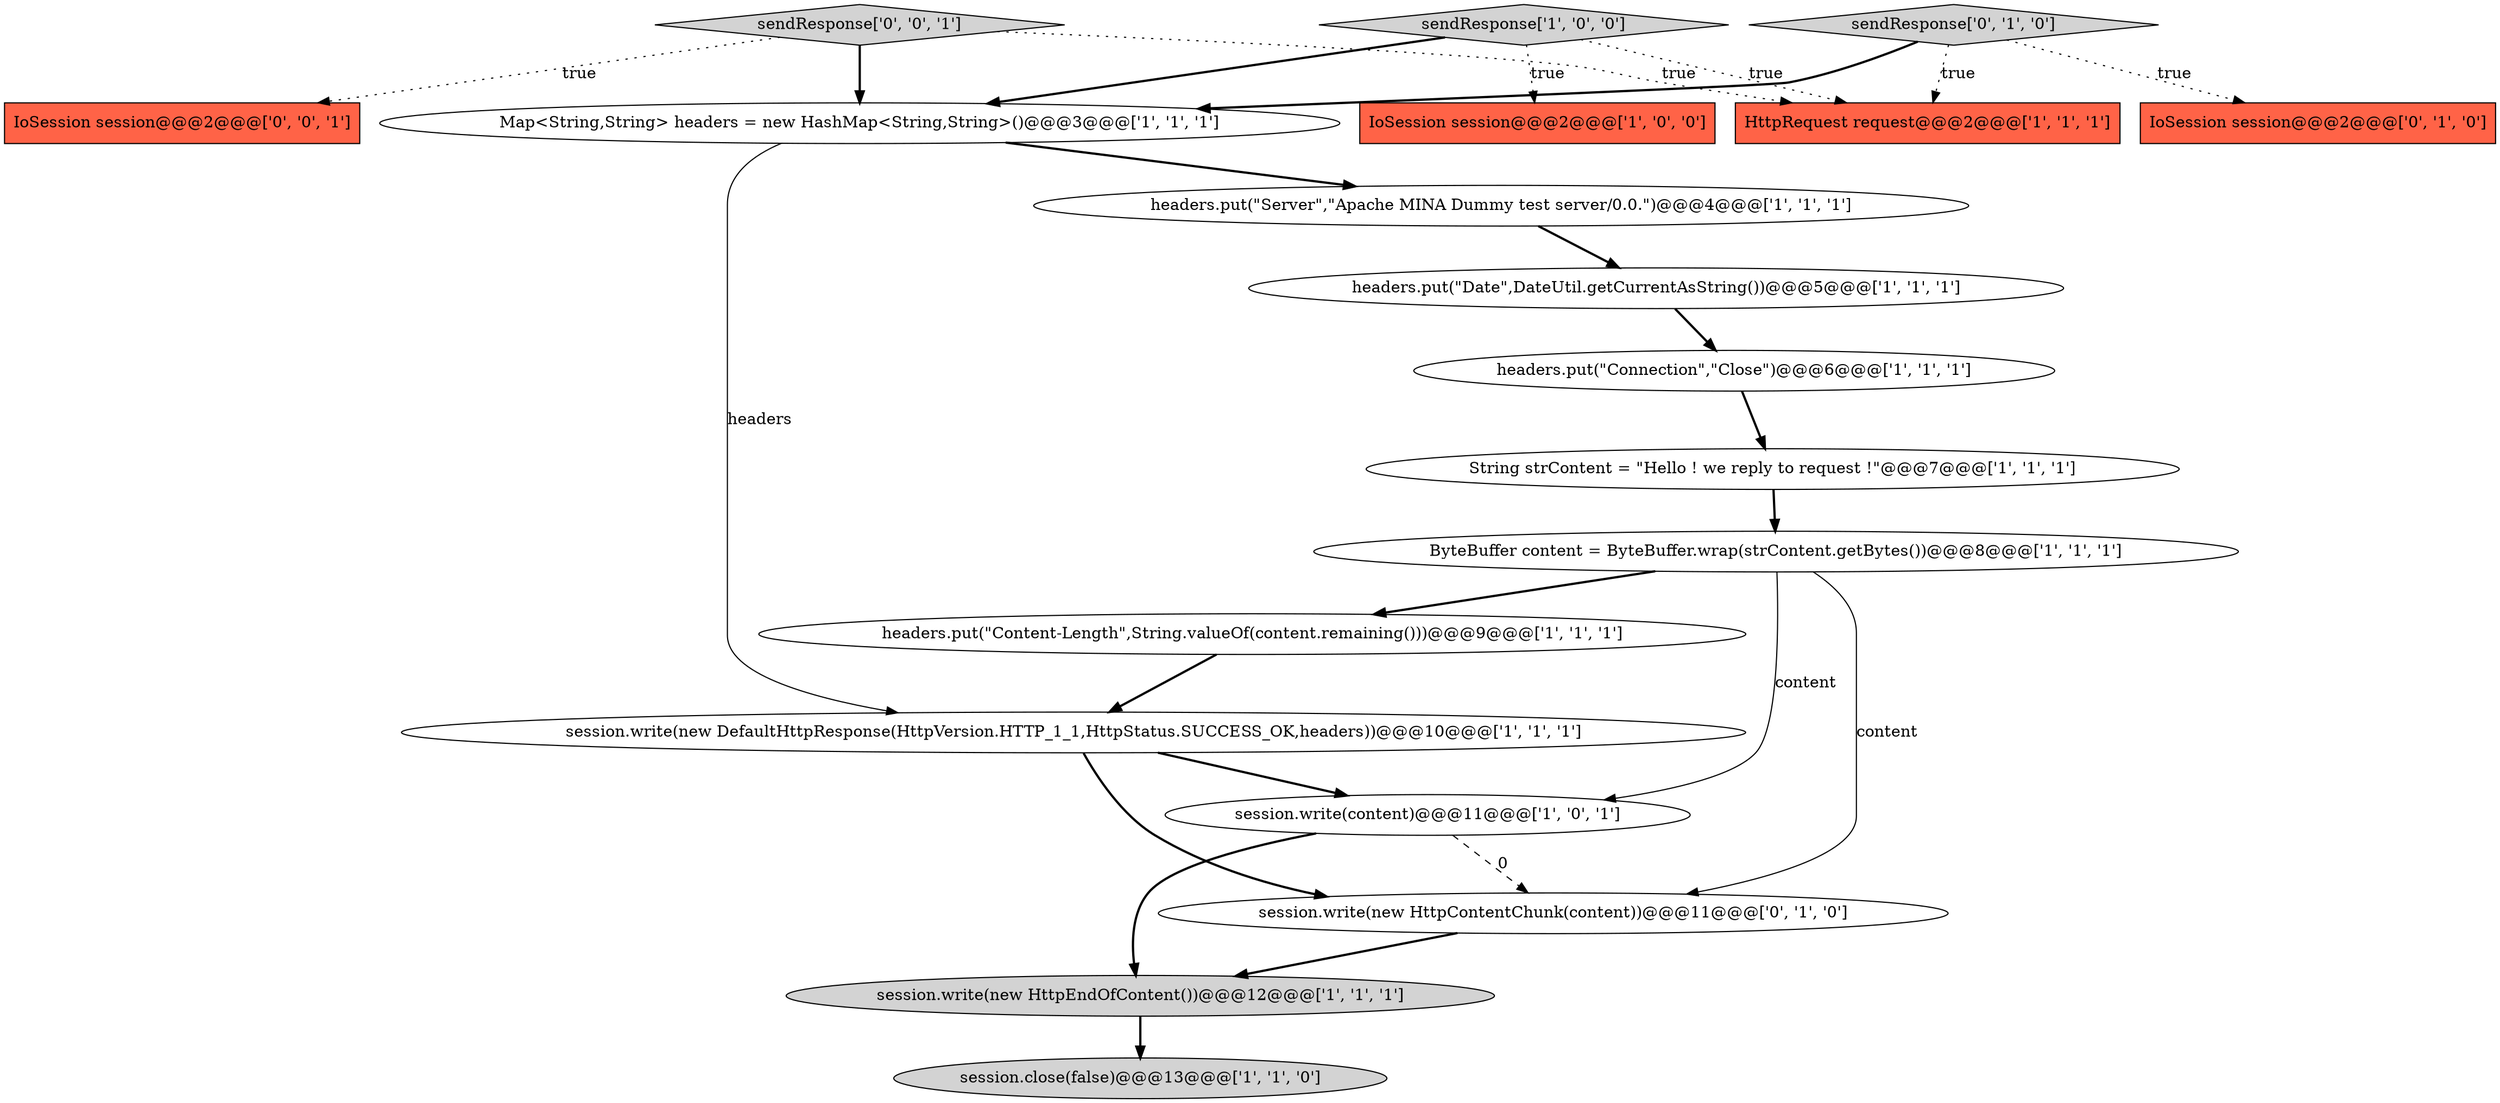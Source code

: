 digraph {
16 [style = filled, label = "session.write(new HttpContentChunk(content))@@@11@@@['0', '1', '0']", fillcolor = white, shape = ellipse image = "AAA1AAABBB2BBB"];
2 [style = filled, label = "String strContent = \"Hello ! we reply to request !\"@@@7@@@['1', '1', '1']", fillcolor = white, shape = ellipse image = "AAA0AAABBB1BBB"];
14 [style = filled, label = "IoSession session@@@2@@@['0', '1', '0']", fillcolor = tomato, shape = box image = "AAA0AAABBB2BBB"];
17 [style = filled, label = "sendResponse['0', '0', '1']", fillcolor = lightgray, shape = diamond image = "AAA0AAABBB3BBB"];
7 [style = filled, label = "headers.put(\"Connection\",\"Close\")@@@6@@@['1', '1', '1']", fillcolor = white, shape = ellipse image = "AAA0AAABBB1BBB"];
10 [style = filled, label = "session.write(new DefaultHttpResponse(HttpVersion.HTTP_1_1,HttpStatus.SUCCESS_OK,headers))@@@10@@@['1', '1', '1']", fillcolor = white, shape = ellipse image = "AAA0AAABBB1BBB"];
18 [style = filled, label = "IoSession session@@@2@@@['0', '0', '1']", fillcolor = tomato, shape = box image = "AAA0AAABBB3BBB"];
6 [style = filled, label = "headers.put(\"Server\",\"Apache MINA Dummy test server/0.0.\")@@@4@@@['1', '1', '1']", fillcolor = white, shape = ellipse image = "AAA0AAABBB1BBB"];
3 [style = filled, label = "session.write(content)@@@11@@@['1', '0', '1']", fillcolor = white, shape = ellipse image = "AAA0AAABBB1BBB"];
4 [style = filled, label = "session.write(new HttpEndOfContent())@@@12@@@['1', '1', '1']", fillcolor = lightgray, shape = ellipse image = "AAA0AAABBB1BBB"];
1 [style = filled, label = "headers.put(\"Date\",DateUtil.getCurrentAsString())@@@5@@@['1', '1', '1']", fillcolor = white, shape = ellipse image = "AAA0AAABBB1BBB"];
13 [style = filled, label = "sendResponse['1', '0', '0']", fillcolor = lightgray, shape = diamond image = "AAA0AAABBB1BBB"];
15 [style = filled, label = "sendResponse['0', '1', '0']", fillcolor = lightgray, shape = diamond image = "AAA0AAABBB2BBB"];
5 [style = filled, label = "IoSession session@@@2@@@['1', '0', '0']", fillcolor = tomato, shape = box image = "AAA0AAABBB1BBB"];
8 [style = filled, label = "session.close(false)@@@13@@@['1', '1', '0']", fillcolor = lightgray, shape = ellipse image = "AAA0AAABBB1BBB"];
9 [style = filled, label = "HttpRequest request@@@2@@@['1', '1', '1']", fillcolor = tomato, shape = box image = "AAA0AAABBB1BBB"];
12 [style = filled, label = "Map<String,String> headers = new HashMap<String,String>()@@@3@@@['1', '1', '1']", fillcolor = white, shape = ellipse image = "AAA0AAABBB1BBB"];
11 [style = filled, label = "headers.put(\"Content-Length\",String.valueOf(content.remaining()))@@@9@@@['1', '1', '1']", fillcolor = white, shape = ellipse image = "AAA0AAABBB1BBB"];
0 [style = filled, label = "ByteBuffer content = ByteBuffer.wrap(strContent.getBytes())@@@8@@@['1', '1', '1']", fillcolor = white, shape = ellipse image = "AAA0AAABBB1BBB"];
10->16 [style = bold, label=""];
17->18 [style = dotted, label="true"];
16->4 [style = bold, label=""];
12->10 [style = solid, label="headers"];
3->16 [style = dashed, label="0"];
15->12 [style = bold, label=""];
17->12 [style = bold, label=""];
4->8 [style = bold, label=""];
13->9 [style = dotted, label="true"];
0->16 [style = solid, label="content"];
0->11 [style = bold, label=""];
10->3 [style = bold, label=""];
17->9 [style = dotted, label="true"];
0->3 [style = solid, label="content"];
13->12 [style = bold, label=""];
11->10 [style = bold, label=""];
15->9 [style = dotted, label="true"];
2->0 [style = bold, label=""];
13->5 [style = dotted, label="true"];
1->7 [style = bold, label=""];
15->14 [style = dotted, label="true"];
6->1 [style = bold, label=""];
3->4 [style = bold, label=""];
12->6 [style = bold, label=""];
7->2 [style = bold, label=""];
}
